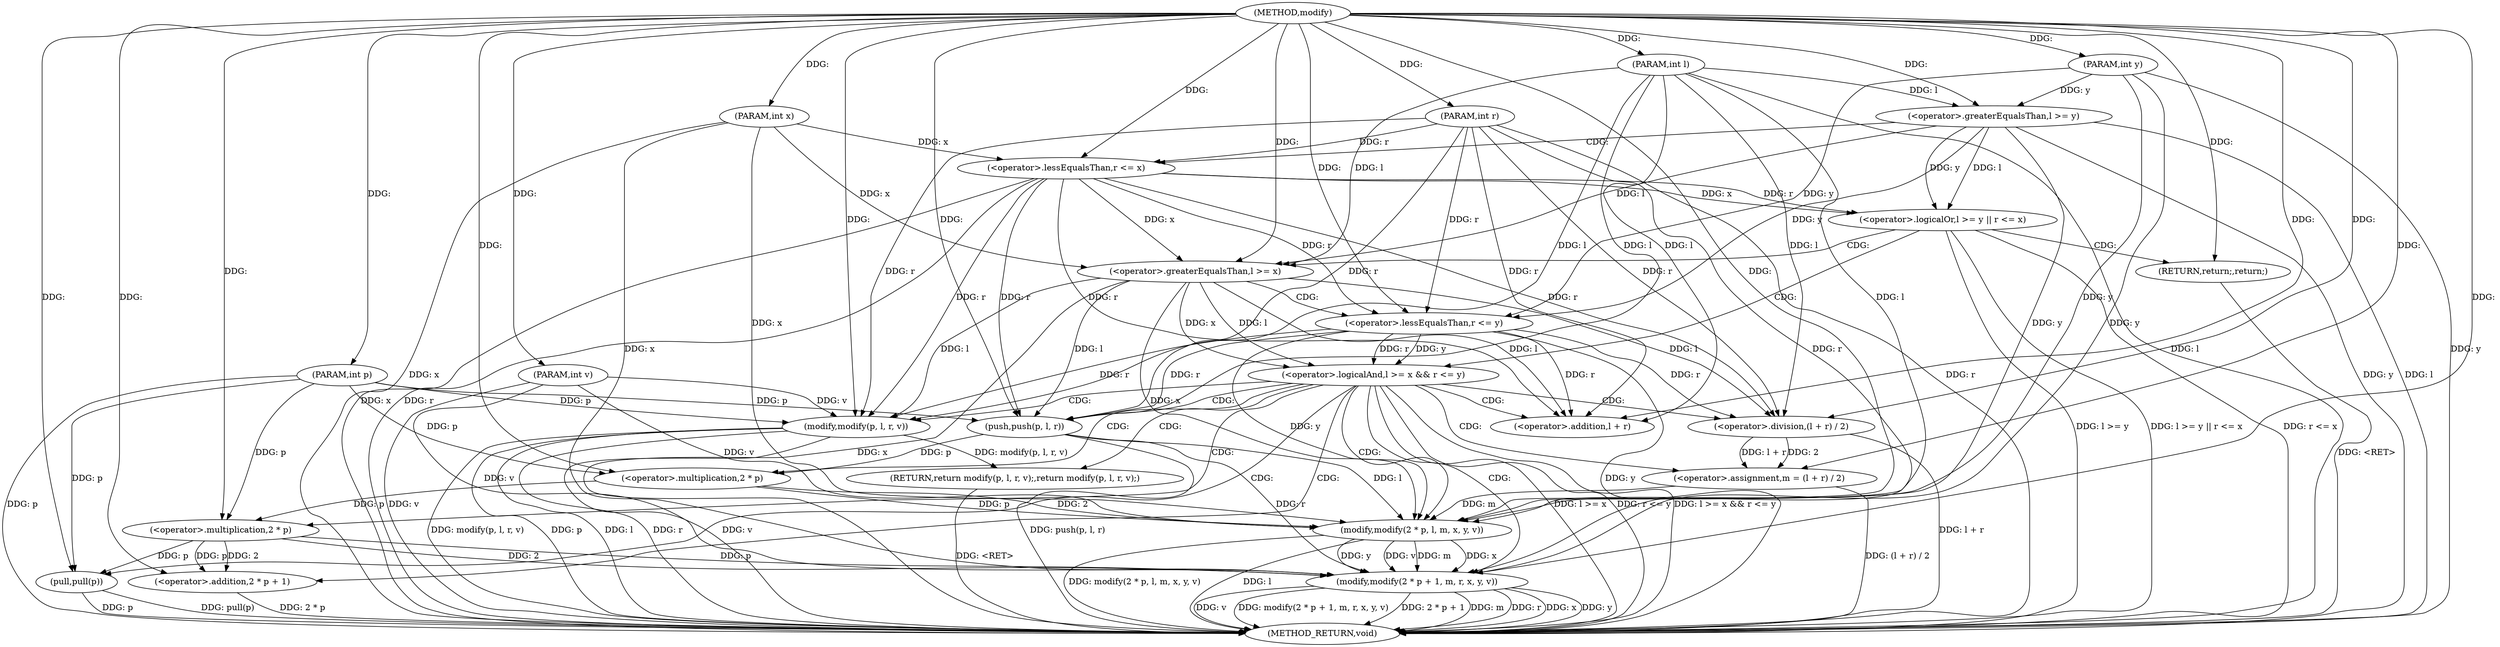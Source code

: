 digraph "modify" {  
"1000542" [label = "(METHOD,modify)" ]
"1000609" [label = "(METHOD_RETURN,void)" ]
"1000543" [label = "(PARAM,int p)" ]
"1000544" [label = "(PARAM,int l)" ]
"1000545" [label = "(PARAM,int r)" ]
"1000546" [label = "(PARAM,int x)" ]
"1000547" [label = "(PARAM,int y)" ]
"1000548" [label = "(PARAM,int v)" ]
"1000576" [label = "(<operator>.assignment,m = (l + r) / 2)" ]
"1000583" [label = "(push,push(p, l, r))" ]
"1000587" [label = "(modify,modify(2 * p, l, m, x, y, v))" ]
"1000596" [label = "(modify,modify(2 * p + 1, m, r, x, y, v))" ]
"1000607" [label = "(pull,pull(p))" ]
"1000551" [label = "(<operator>.logicalOr,l >= y || r <= x)" ]
"1000561" [label = "(<operator>.logicalAnd,l >= x && r <= y)" ]
"1000559" [label = "(RETURN,return;,return;)" ]
"1000569" [label = "(RETURN,return modify(p, l, r, v);,return modify(p, l, r, v);)" ]
"1000578" [label = "(<operator>.division,(l + r) / 2)" ]
"1000588" [label = "(<operator>.multiplication,2 * p)" ]
"1000597" [label = "(<operator>.addition,2 * p + 1)" ]
"1000552" [label = "(<operator>.greaterEqualsThan,l >= y)" ]
"1000555" [label = "(<operator>.lessEqualsThan,r <= x)" ]
"1000562" [label = "(<operator>.greaterEqualsThan,l >= x)" ]
"1000565" [label = "(<operator>.lessEqualsThan,r <= y)" ]
"1000570" [label = "(modify,modify(p, l, r, v))" ]
"1000579" [label = "(<operator>.addition,l + r)" ]
"1000598" [label = "(<operator>.multiplication,2 * p)" ]
  "1000543" -> "1000609"  [ label = "DDG: p"] 
  "1000544" -> "1000609"  [ label = "DDG: l"] 
  "1000545" -> "1000609"  [ label = "DDG: r"] 
  "1000546" -> "1000609"  [ label = "DDG: x"] 
  "1000547" -> "1000609"  [ label = "DDG: y"] 
  "1000548" -> "1000609"  [ label = "DDG: v"] 
  "1000552" -> "1000609"  [ label = "DDG: l"] 
  "1000552" -> "1000609"  [ label = "DDG: y"] 
  "1000551" -> "1000609"  [ label = "DDG: l >= y"] 
  "1000555" -> "1000609"  [ label = "DDG: r"] 
  "1000555" -> "1000609"  [ label = "DDG: x"] 
  "1000551" -> "1000609"  [ label = "DDG: r <= x"] 
  "1000551" -> "1000609"  [ label = "DDG: l >= y || r <= x"] 
  "1000562" -> "1000609"  [ label = "DDG: x"] 
  "1000561" -> "1000609"  [ label = "DDG: l >= x"] 
  "1000565" -> "1000609"  [ label = "DDG: y"] 
  "1000561" -> "1000609"  [ label = "DDG: r <= y"] 
  "1000561" -> "1000609"  [ label = "DDG: l >= x && r <= y"] 
  "1000578" -> "1000609"  [ label = "DDG: l + r"] 
  "1000576" -> "1000609"  [ label = "DDG: (l + r) / 2"] 
  "1000583" -> "1000609"  [ label = "DDG: push(p, l, r)"] 
  "1000587" -> "1000609"  [ label = "DDG: l"] 
  "1000587" -> "1000609"  [ label = "DDG: modify(2 * p, l, m, x, y, v)"] 
  "1000597" -> "1000609"  [ label = "DDG: 2 * p"] 
  "1000596" -> "1000609"  [ label = "DDG: 2 * p + 1"] 
  "1000596" -> "1000609"  [ label = "DDG: m"] 
  "1000596" -> "1000609"  [ label = "DDG: r"] 
  "1000596" -> "1000609"  [ label = "DDG: x"] 
  "1000596" -> "1000609"  [ label = "DDG: y"] 
  "1000596" -> "1000609"  [ label = "DDG: v"] 
  "1000596" -> "1000609"  [ label = "DDG: modify(2 * p + 1, m, r, x, y, v)"] 
  "1000607" -> "1000609"  [ label = "DDG: p"] 
  "1000607" -> "1000609"  [ label = "DDG: pull(p)"] 
  "1000570" -> "1000609"  [ label = "DDG: p"] 
  "1000570" -> "1000609"  [ label = "DDG: l"] 
  "1000570" -> "1000609"  [ label = "DDG: r"] 
  "1000570" -> "1000609"  [ label = "DDG: v"] 
  "1000570" -> "1000609"  [ label = "DDG: modify(p, l, r, v)"] 
  "1000559" -> "1000609"  [ label = "DDG: <RET>"] 
  "1000569" -> "1000609"  [ label = "DDG: <RET>"] 
  "1000542" -> "1000543"  [ label = "DDG: "] 
  "1000542" -> "1000544"  [ label = "DDG: "] 
  "1000542" -> "1000545"  [ label = "DDG: "] 
  "1000542" -> "1000546"  [ label = "DDG: "] 
  "1000542" -> "1000547"  [ label = "DDG: "] 
  "1000542" -> "1000548"  [ label = "DDG: "] 
  "1000578" -> "1000576"  [ label = "DDG: l + r"] 
  "1000578" -> "1000576"  [ label = "DDG: 2"] 
  "1000542" -> "1000576"  [ label = "DDG: "] 
  "1000543" -> "1000583"  [ label = "DDG: p"] 
  "1000542" -> "1000583"  [ label = "DDG: "] 
  "1000544" -> "1000583"  [ label = "DDG: l"] 
  "1000562" -> "1000583"  [ label = "DDG: l"] 
  "1000545" -> "1000583"  [ label = "DDG: r"] 
  "1000555" -> "1000583"  [ label = "DDG: r"] 
  "1000565" -> "1000583"  [ label = "DDG: r"] 
  "1000588" -> "1000587"  [ label = "DDG: 2"] 
  "1000588" -> "1000587"  [ label = "DDG: p"] 
  "1000562" -> "1000587"  [ label = "DDG: x"] 
  "1000546" -> "1000587"  [ label = "DDG: x"] 
  "1000542" -> "1000587"  [ label = "DDG: "] 
  "1000583" -> "1000587"  [ label = "DDG: l"] 
  "1000544" -> "1000587"  [ label = "DDG: l"] 
  "1000576" -> "1000587"  [ label = "DDG: m"] 
  "1000548" -> "1000587"  [ label = "DDG: v"] 
  "1000552" -> "1000587"  [ label = "DDG: y"] 
  "1000565" -> "1000587"  [ label = "DDG: y"] 
  "1000547" -> "1000587"  [ label = "DDG: y"] 
  "1000598" -> "1000596"  [ label = "DDG: p"] 
  "1000598" -> "1000596"  [ label = "DDG: 2"] 
  "1000542" -> "1000596"  [ label = "DDG: "] 
  "1000587" -> "1000596"  [ label = "DDG: x"] 
  "1000546" -> "1000596"  [ label = "DDG: x"] 
  "1000587" -> "1000596"  [ label = "DDG: y"] 
  "1000547" -> "1000596"  [ label = "DDG: y"] 
  "1000587" -> "1000596"  [ label = "DDG: v"] 
  "1000548" -> "1000596"  [ label = "DDG: v"] 
  "1000587" -> "1000596"  [ label = "DDG: m"] 
  "1000583" -> "1000596"  [ label = "DDG: r"] 
  "1000545" -> "1000596"  [ label = "DDG: r"] 
  "1000598" -> "1000607"  [ label = "DDG: p"] 
  "1000543" -> "1000607"  [ label = "DDG: p"] 
  "1000542" -> "1000607"  [ label = "DDG: "] 
  "1000552" -> "1000551"  [ label = "DDG: l"] 
  "1000552" -> "1000551"  [ label = "DDG: y"] 
  "1000555" -> "1000551"  [ label = "DDG: r"] 
  "1000555" -> "1000551"  [ label = "DDG: x"] 
  "1000542" -> "1000559"  [ label = "DDG: "] 
  "1000562" -> "1000561"  [ label = "DDG: l"] 
  "1000562" -> "1000561"  [ label = "DDG: x"] 
  "1000565" -> "1000561"  [ label = "DDG: r"] 
  "1000565" -> "1000561"  [ label = "DDG: y"] 
  "1000570" -> "1000569"  [ label = "DDG: modify(p, l, r, v)"] 
  "1000562" -> "1000578"  [ label = "DDG: l"] 
  "1000544" -> "1000578"  [ label = "DDG: l"] 
  "1000542" -> "1000578"  [ label = "DDG: "] 
  "1000555" -> "1000578"  [ label = "DDG: r"] 
  "1000565" -> "1000578"  [ label = "DDG: r"] 
  "1000545" -> "1000578"  [ label = "DDG: r"] 
  "1000542" -> "1000588"  [ label = "DDG: "] 
  "1000583" -> "1000588"  [ label = "DDG: p"] 
  "1000543" -> "1000588"  [ label = "DDG: p"] 
  "1000598" -> "1000597"  [ label = "DDG: p"] 
  "1000598" -> "1000597"  [ label = "DDG: 2"] 
  "1000542" -> "1000597"  [ label = "DDG: "] 
  "1000544" -> "1000552"  [ label = "DDG: l"] 
  "1000542" -> "1000552"  [ label = "DDG: "] 
  "1000547" -> "1000552"  [ label = "DDG: y"] 
  "1000545" -> "1000555"  [ label = "DDG: r"] 
  "1000542" -> "1000555"  [ label = "DDG: "] 
  "1000546" -> "1000555"  [ label = "DDG: x"] 
  "1000552" -> "1000562"  [ label = "DDG: l"] 
  "1000544" -> "1000562"  [ label = "DDG: l"] 
  "1000542" -> "1000562"  [ label = "DDG: "] 
  "1000555" -> "1000562"  [ label = "DDG: x"] 
  "1000546" -> "1000562"  [ label = "DDG: x"] 
  "1000555" -> "1000565"  [ label = "DDG: r"] 
  "1000545" -> "1000565"  [ label = "DDG: r"] 
  "1000542" -> "1000565"  [ label = "DDG: "] 
  "1000552" -> "1000565"  [ label = "DDG: y"] 
  "1000547" -> "1000565"  [ label = "DDG: y"] 
  "1000562" -> "1000579"  [ label = "DDG: l"] 
  "1000544" -> "1000579"  [ label = "DDG: l"] 
  "1000542" -> "1000579"  [ label = "DDG: "] 
  "1000555" -> "1000579"  [ label = "DDG: r"] 
  "1000565" -> "1000579"  [ label = "DDG: r"] 
  "1000545" -> "1000579"  [ label = "DDG: r"] 
  "1000542" -> "1000598"  [ label = "DDG: "] 
  "1000588" -> "1000598"  [ label = "DDG: p"] 
  "1000543" -> "1000598"  [ label = "DDG: p"] 
  "1000543" -> "1000570"  [ label = "DDG: p"] 
  "1000542" -> "1000570"  [ label = "DDG: "] 
  "1000562" -> "1000570"  [ label = "DDG: l"] 
  "1000544" -> "1000570"  [ label = "DDG: l"] 
  "1000555" -> "1000570"  [ label = "DDG: r"] 
  "1000565" -> "1000570"  [ label = "DDG: r"] 
  "1000545" -> "1000570"  [ label = "DDG: r"] 
  "1000548" -> "1000570"  [ label = "DDG: v"] 
  "1000551" -> "1000561"  [ label = "CDG: "] 
  "1000551" -> "1000562"  [ label = "CDG: "] 
  "1000551" -> "1000559"  [ label = "CDG: "] 
  "1000561" -> "1000597"  [ label = "CDG: "] 
  "1000561" -> "1000579"  [ label = "CDG: "] 
  "1000561" -> "1000607"  [ label = "CDG: "] 
  "1000561" -> "1000587"  [ label = "CDG: "] 
  "1000561" -> "1000570"  [ label = "CDG: "] 
  "1000561" -> "1000576"  [ label = "CDG: "] 
  "1000561" -> "1000598"  [ label = "CDG: "] 
  "1000561" -> "1000596"  [ label = "CDG: "] 
  "1000561" -> "1000578"  [ label = "CDG: "] 
  "1000561" -> "1000588"  [ label = "CDG: "] 
  "1000561" -> "1000569"  [ label = "CDG: "] 
  "1000561" -> "1000583"  [ label = "CDG: "] 
  "1000552" -> "1000555"  [ label = "CDG: "] 
  "1000562" -> "1000565"  [ label = "CDG: "] 
}
